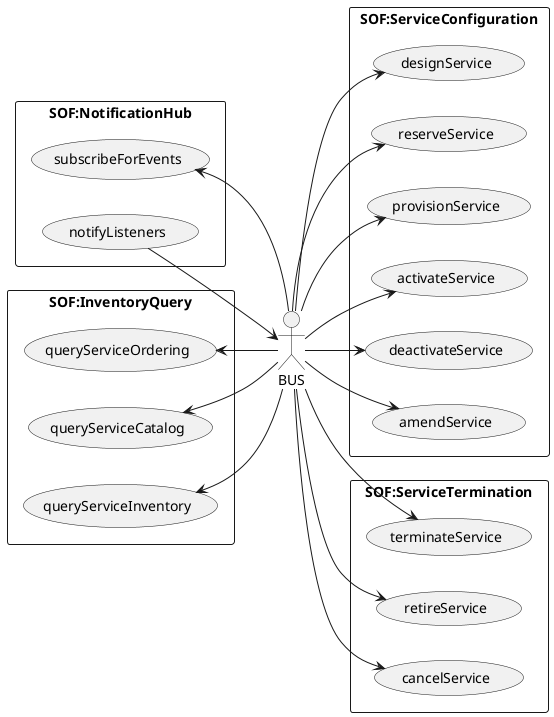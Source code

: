 @startuml

actor BUS

rectangle SOF:NotificationHub {
    usecase subscribeForEvents
    usecase notifyListeners
}

rectangle SOF:ServiceConfiguration {
    left to right direction
    usecase designService
    usecase reserveService
    usecase provisionService
    usecase activateService
    usecase deactivateService
    usecase amendService
}

rectangle SOF:ServiceTermination {
    left to right direction
    usecase terminateService
    usecase retireService
    usecase cancelService
}

rectangle SOF:InventoryQuery {
    usecase queryServiceInventory
    usecase queryServiceCatalog
    usecase queryServiceOrdering
}

BUS <-up- notifyListeners
BUS -up-> subscribeForEvents
BUS -up-> queryServiceInventory
BUS -up-> queryServiceCatalog
BUS -up-> queryServiceOrdering

BUS -down-> designService
BUS -down-> reserveService
BUS -down-> provisionService
BUS -down-> activateService
BUS -down-> deactivateService
BUS -down-> amendService
BUS -down-> terminateService
BUS -down-> retireService
BUS -down-> cancelService

@enduml